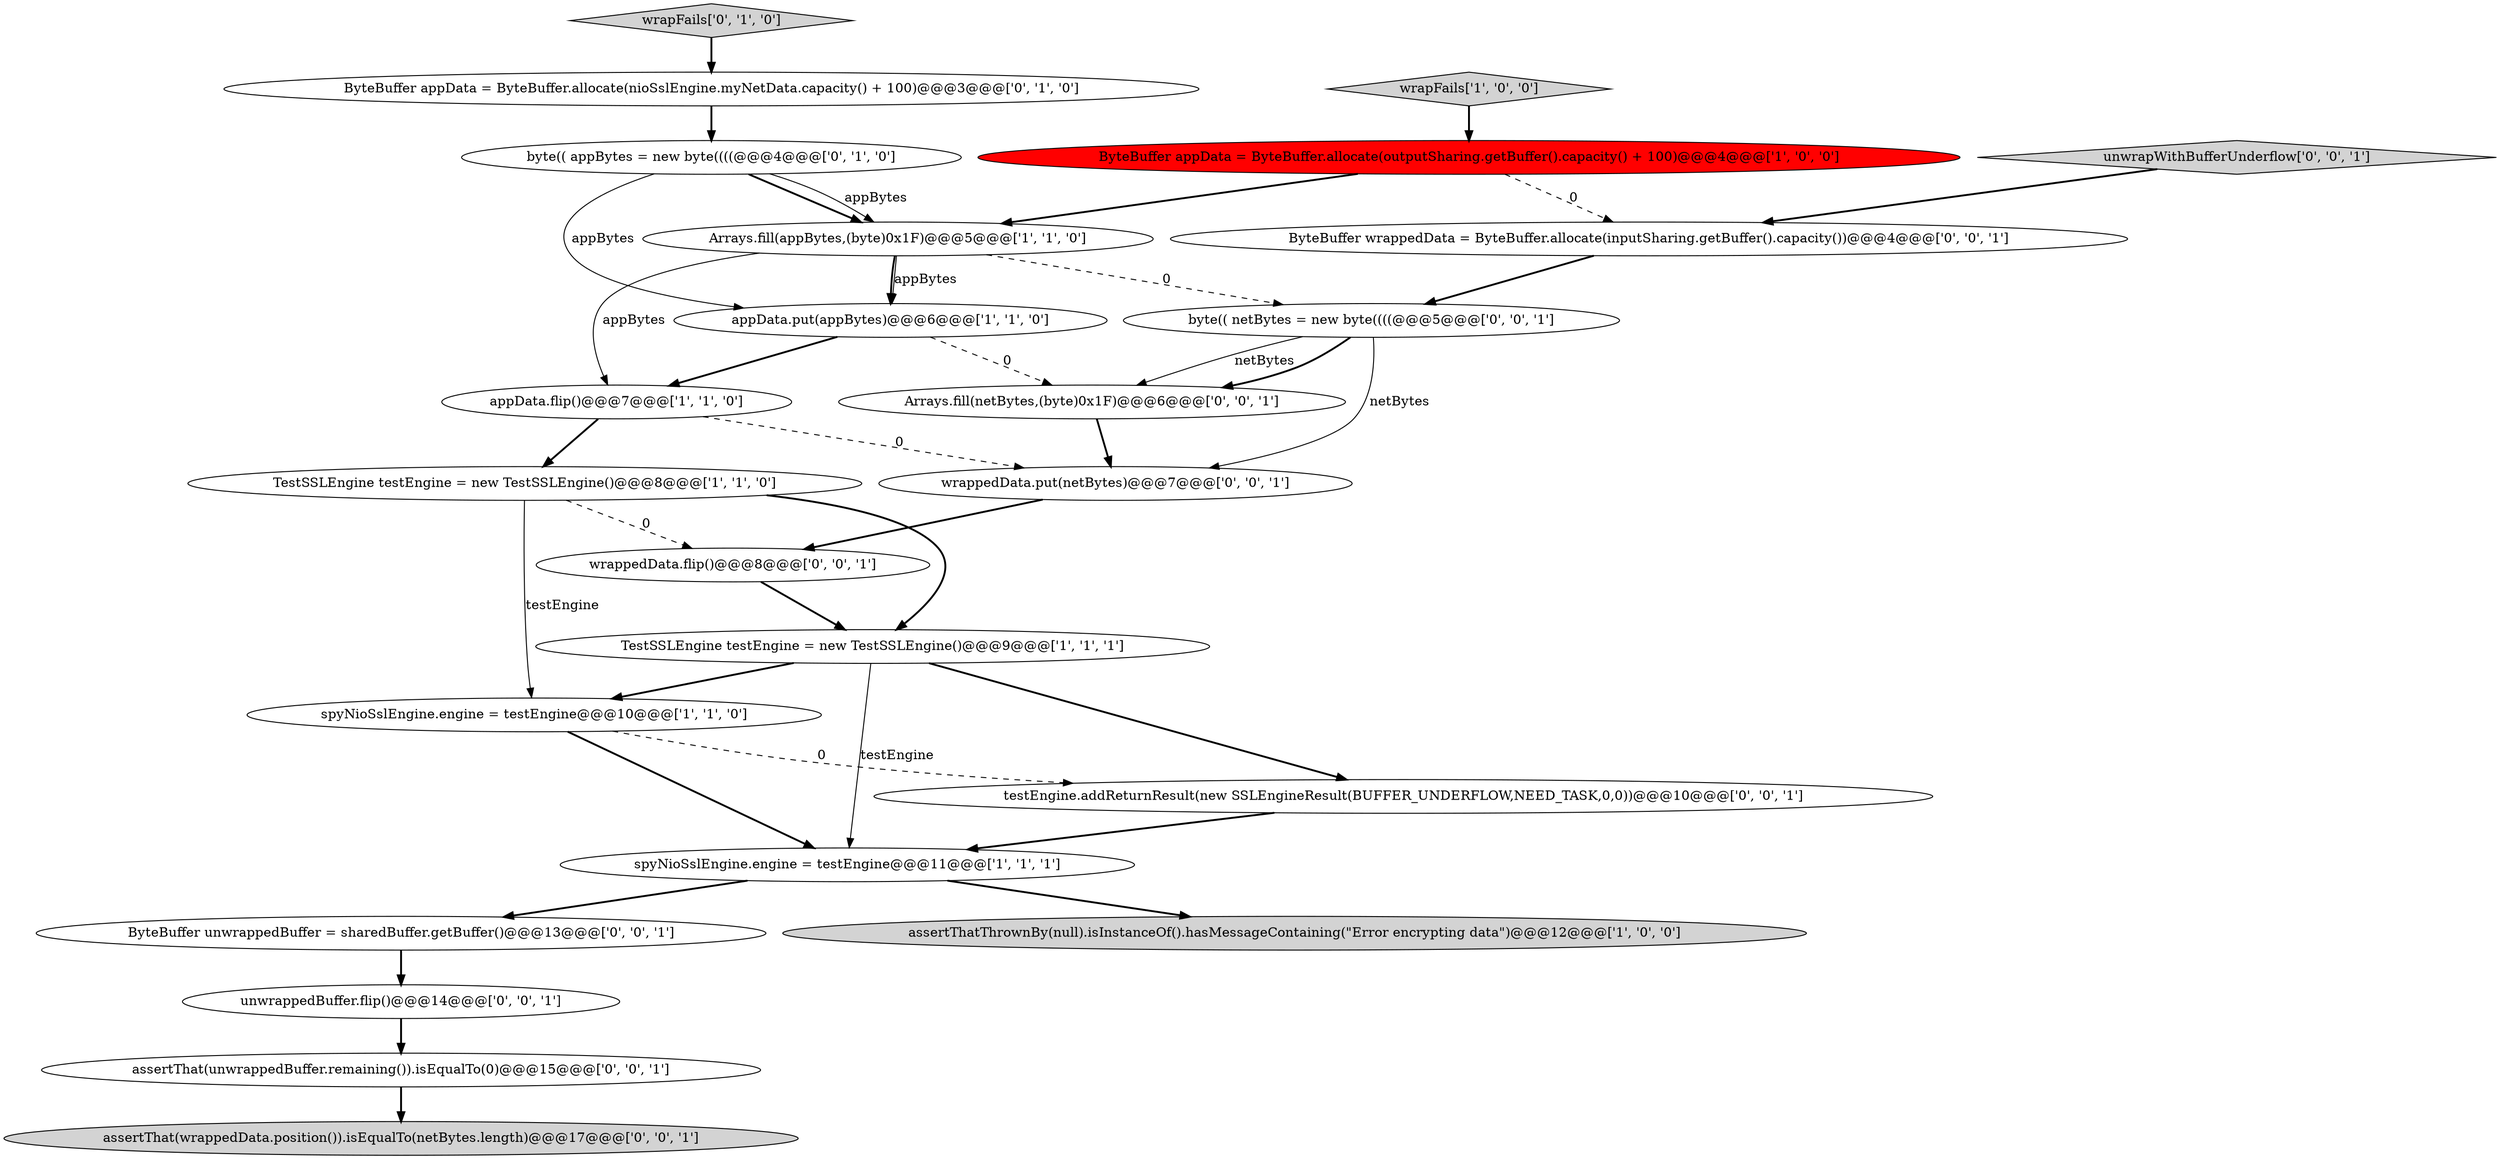 digraph {
17 [style = filled, label = "unwrappedBuffer.flip()@@@14@@@['0', '0', '1']", fillcolor = white, shape = ellipse image = "AAA0AAABBB3BBB"];
11 [style = filled, label = "ByteBuffer appData = ByteBuffer.allocate(nioSslEngine.myNetData.capacity() + 100)@@@3@@@['0', '1', '0']", fillcolor = white, shape = ellipse image = "AAA0AAABBB2BBB"];
3 [style = filled, label = "appData.put(appBytes)@@@6@@@['1', '1', '0']", fillcolor = white, shape = ellipse image = "AAA0AAABBB1BBB"];
5 [style = filled, label = "spyNioSslEngine.engine = testEngine@@@10@@@['1', '1', '0']", fillcolor = white, shape = ellipse image = "AAA0AAABBB1BBB"];
15 [style = filled, label = "testEngine.addReturnResult(new SSLEngineResult(BUFFER_UNDERFLOW,NEED_TASK,0,0))@@@10@@@['0', '0', '1']", fillcolor = white, shape = ellipse image = "AAA0AAABBB3BBB"];
20 [style = filled, label = "wrappedData.put(netBytes)@@@7@@@['0', '0', '1']", fillcolor = white, shape = ellipse image = "AAA0AAABBB3BBB"];
14 [style = filled, label = "assertThat(wrappedData.position()).isEqualTo(netBytes.length)@@@17@@@['0', '0', '1']", fillcolor = lightgray, shape = ellipse image = "AAA0AAABBB3BBB"];
19 [style = filled, label = "Arrays.fill(netBytes,(byte)0x1F)@@@6@@@['0', '0', '1']", fillcolor = white, shape = ellipse image = "AAA0AAABBB3BBB"];
23 [style = filled, label = "ByteBuffer wrappedData = ByteBuffer.allocate(inputSharing.getBuffer().capacity())@@@4@@@['0', '0', '1']", fillcolor = white, shape = ellipse image = "AAA0AAABBB3BBB"];
18 [style = filled, label = "unwrapWithBufferUnderflow['0', '0', '1']", fillcolor = lightgray, shape = diamond image = "AAA0AAABBB3BBB"];
8 [style = filled, label = "appData.flip()@@@7@@@['1', '1', '0']", fillcolor = white, shape = ellipse image = "AAA0AAABBB1BBB"];
12 [style = filled, label = "byte(( appBytes = new byte((((@@@4@@@['0', '1', '0']", fillcolor = white, shape = ellipse image = "AAA0AAABBB2BBB"];
2 [style = filled, label = "ByteBuffer appData = ByteBuffer.allocate(outputSharing.getBuffer().capacity() + 100)@@@4@@@['1', '0', '0']", fillcolor = red, shape = ellipse image = "AAA1AAABBB1BBB"];
22 [style = filled, label = "wrappedData.flip()@@@8@@@['0', '0', '1']", fillcolor = white, shape = ellipse image = "AAA0AAABBB3BBB"];
6 [style = filled, label = "Arrays.fill(appBytes,(byte)0x1F)@@@5@@@['1', '1', '0']", fillcolor = white, shape = ellipse image = "AAA0AAABBB1BBB"];
7 [style = filled, label = "TestSSLEngine testEngine = new TestSSLEngine()@@@9@@@['1', '1', '1']", fillcolor = white, shape = ellipse image = "AAA0AAABBB1BBB"];
21 [style = filled, label = "byte(( netBytes = new byte((((@@@5@@@['0', '0', '1']", fillcolor = white, shape = ellipse image = "AAA0AAABBB3BBB"];
0 [style = filled, label = "assertThatThrownBy(null).isInstanceOf().hasMessageContaining(\"Error encrypting data\")@@@12@@@['1', '0', '0']", fillcolor = lightgray, shape = ellipse image = "AAA0AAABBB1BBB"];
4 [style = filled, label = "spyNioSslEngine.engine = testEngine@@@11@@@['1', '1', '1']", fillcolor = white, shape = ellipse image = "AAA0AAABBB1BBB"];
13 [style = filled, label = "ByteBuffer unwrappedBuffer = sharedBuffer.getBuffer()@@@13@@@['0', '0', '1']", fillcolor = white, shape = ellipse image = "AAA0AAABBB3BBB"];
10 [style = filled, label = "wrapFails['0', '1', '0']", fillcolor = lightgray, shape = diamond image = "AAA0AAABBB2BBB"];
9 [style = filled, label = "TestSSLEngine testEngine = new TestSSLEngine()@@@8@@@['1', '1', '0']", fillcolor = white, shape = ellipse image = "AAA0AAABBB1BBB"];
1 [style = filled, label = "wrapFails['1', '0', '0']", fillcolor = lightgray, shape = diamond image = "AAA0AAABBB1BBB"];
16 [style = filled, label = "assertThat(unwrappedBuffer.remaining()).isEqualTo(0)@@@15@@@['0', '0', '1']", fillcolor = white, shape = ellipse image = "AAA0AAABBB3BBB"];
21->19 [style = solid, label="netBytes"];
2->23 [style = dashed, label="0"];
6->21 [style = dashed, label="0"];
6->3 [style = bold, label=""];
18->23 [style = bold, label=""];
21->19 [style = bold, label=""];
6->8 [style = solid, label="appBytes"];
2->6 [style = bold, label=""];
19->20 [style = bold, label=""];
4->13 [style = bold, label=""];
8->20 [style = dashed, label="0"];
9->5 [style = solid, label="testEngine"];
9->22 [style = dashed, label="0"];
11->12 [style = bold, label=""];
9->7 [style = bold, label=""];
12->6 [style = bold, label=""];
22->7 [style = bold, label=""];
4->0 [style = bold, label=""];
20->22 [style = bold, label=""];
3->19 [style = dashed, label="0"];
12->6 [style = solid, label="appBytes"];
13->17 [style = bold, label=""];
7->5 [style = bold, label=""];
21->20 [style = solid, label="netBytes"];
23->21 [style = bold, label=""];
3->8 [style = bold, label=""];
5->4 [style = bold, label=""];
15->4 [style = bold, label=""];
8->9 [style = bold, label=""];
7->15 [style = bold, label=""];
16->14 [style = bold, label=""];
1->2 [style = bold, label=""];
5->15 [style = dashed, label="0"];
7->4 [style = solid, label="testEngine"];
12->3 [style = solid, label="appBytes"];
17->16 [style = bold, label=""];
6->3 [style = solid, label="appBytes"];
10->11 [style = bold, label=""];
}
